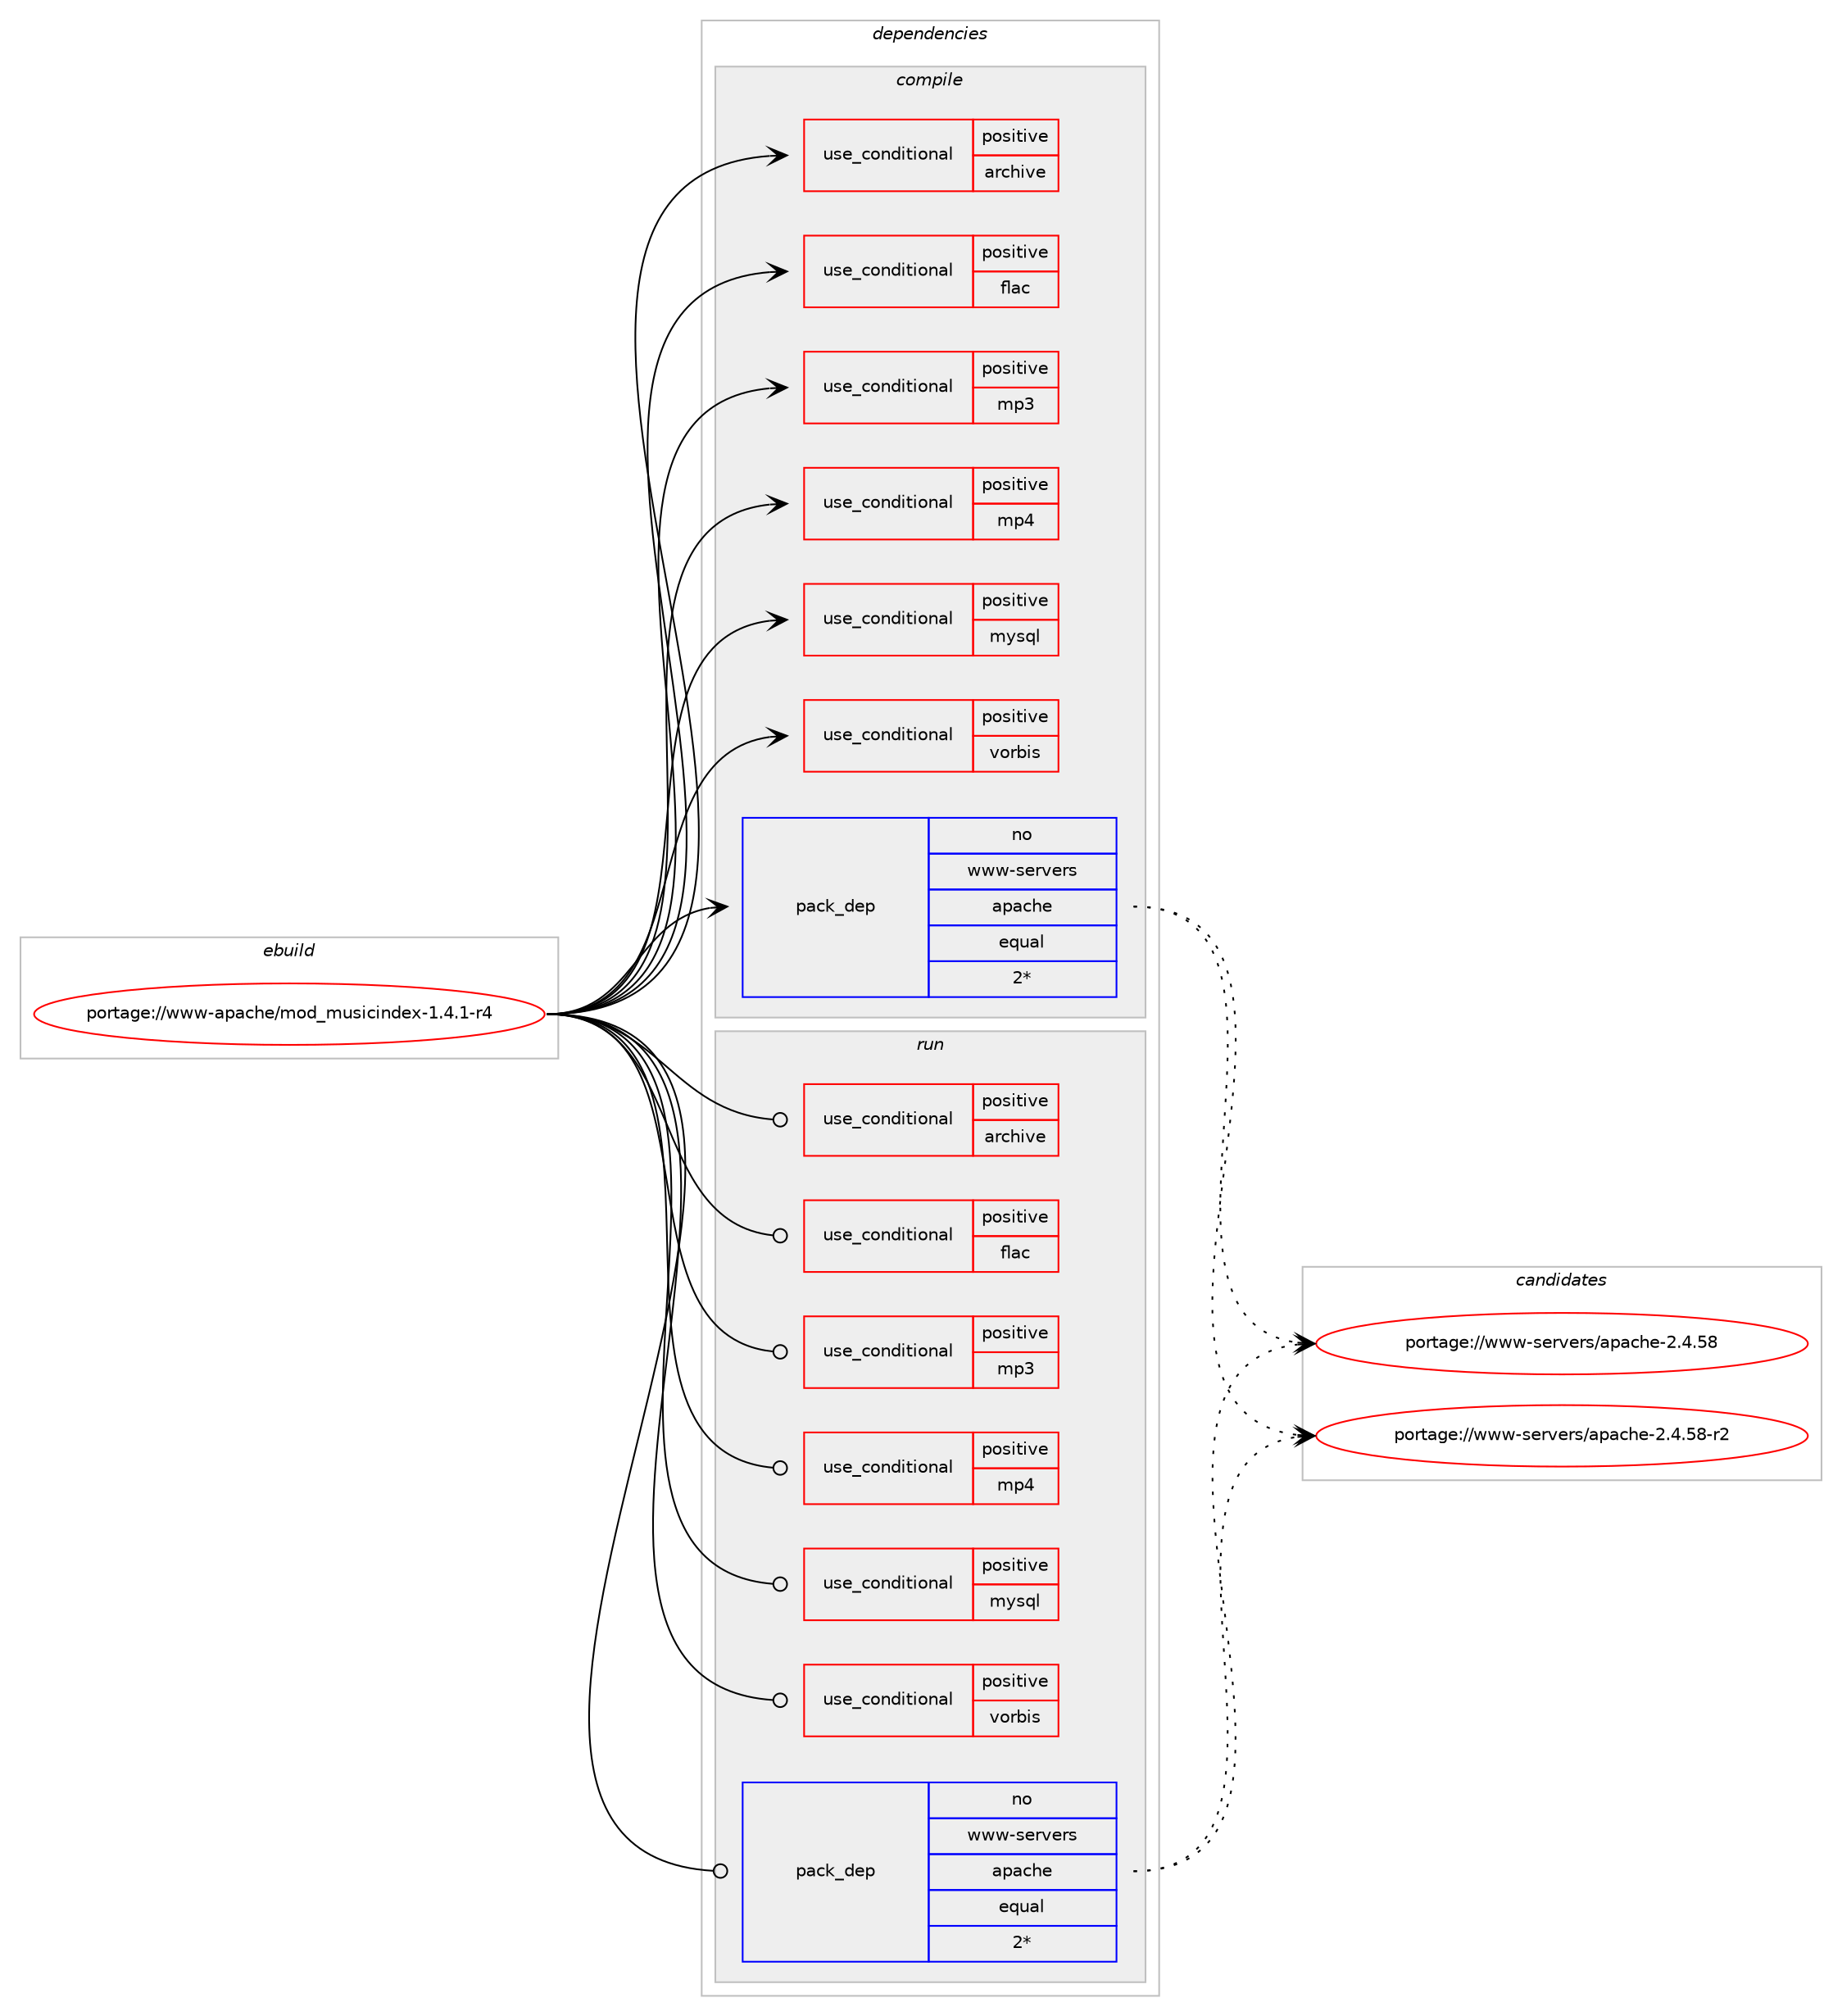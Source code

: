 digraph prolog {

# *************
# Graph options
# *************

newrank=true;
concentrate=true;
compound=true;
graph [rankdir=LR,fontname=Helvetica,fontsize=10,ranksep=1.5];#, ranksep=2.5, nodesep=0.2];
edge  [arrowhead=vee];
node  [fontname=Helvetica,fontsize=10];

# **********
# The ebuild
# **********

subgraph cluster_leftcol {
color=gray;
rank=same;
label=<<i>ebuild</i>>;
id [label="portage://www-apache/mod_musicindex-1.4.1-r4", color=red, width=4, href="../www-apache/mod_musicindex-1.4.1-r4.svg"];
}

# ****************
# The dependencies
# ****************

subgraph cluster_midcol {
color=gray;
label=<<i>dependencies</i>>;
subgraph cluster_compile {
fillcolor="#eeeeee";
style=filled;
label=<<i>compile</i>>;
subgraph cond15420 {
dependency23054 [label=<<TABLE BORDER="0" CELLBORDER="1" CELLSPACING="0" CELLPADDING="4"><TR><TD ROWSPAN="3" CELLPADDING="10">use_conditional</TD></TR><TR><TD>positive</TD></TR><TR><TD>archive</TD></TR></TABLE>>, shape=none, color=red];
# *** BEGIN UNKNOWN DEPENDENCY TYPE (TODO) ***
# dependency23054 -> package_dependency(portage://www-apache/mod_musicindex-1.4.1-r4,install,no,app-arch,libarchive,none,[,,],any_same_slot,[])
# *** END UNKNOWN DEPENDENCY TYPE (TODO) ***

}
id:e -> dependency23054:w [weight=20,style="solid",arrowhead="vee"];
subgraph cond15421 {
dependency23055 [label=<<TABLE BORDER="0" CELLBORDER="1" CELLSPACING="0" CELLPADDING="4"><TR><TD ROWSPAN="3" CELLPADDING="10">use_conditional</TD></TR><TR><TD>positive</TD></TR><TR><TD>flac</TD></TR></TABLE>>, shape=none, color=red];
# *** BEGIN UNKNOWN DEPENDENCY TYPE (TODO) ***
# dependency23055 -> package_dependency(portage://www-apache/mod_musicindex-1.4.1-r4,install,no,media-libs,flac,none,[,,],any_same_slot,[])
# *** END UNKNOWN DEPENDENCY TYPE (TODO) ***

}
id:e -> dependency23055:w [weight=20,style="solid",arrowhead="vee"];
subgraph cond15422 {
dependency23056 [label=<<TABLE BORDER="0" CELLBORDER="1" CELLSPACING="0" CELLPADDING="4"><TR><TD ROWSPAN="3" CELLPADDING="10">use_conditional</TD></TR><TR><TD>positive</TD></TR><TR><TD>mp3</TD></TR></TABLE>>, shape=none, color=red];
# *** BEGIN UNKNOWN DEPENDENCY TYPE (TODO) ***
# dependency23056 -> package_dependency(portage://www-apache/mod_musicindex-1.4.1-r4,install,no,media-libs,libmad,none,[,,],[],[])
# *** END UNKNOWN DEPENDENCY TYPE (TODO) ***

# *** BEGIN UNKNOWN DEPENDENCY TYPE (TODO) ***
# dependency23056 -> package_dependency(portage://www-apache/mod_musicindex-1.4.1-r4,install,no,media-libs,libid3tag,none,[,,],any_same_slot,[])
# *** END UNKNOWN DEPENDENCY TYPE (TODO) ***

}
id:e -> dependency23056:w [weight=20,style="solid",arrowhead="vee"];
subgraph cond15423 {
dependency23057 [label=<<TABLE BORDER="0" CELLBORDER="1" CELLSPACING="0" CELLPADDING="4"><TR><TD ROWSPAN="3" CELLPADDING="10">use_conditional</TD></TR><TR><TD>positive</TD></TR><TR><TD>mp4</TD></TR></TABLE>>, shape=none, color=red];
# *** BEGIN UNKNOWN DEPENDENCY TYPE (TODO) ***
# dependency23057 -> package_dependency(portage://www-apache/mod_musicindex-1.4.1-r4,install,no,media-libs,libmp4v2,none,[,,],[slot(0)],[])
# *** END UNKNOWN DEPENDENCY TYPE (TODO) ***

}
id:e -> dependency23057:w [weight=20,style="solid",arrowhead="vee"];
subgraph cond15424 {
dependency23058 [label=<<TABLE BORDER="0" CELLBORDER="1" CELLSPACING="0" CELLPADDING="4"><TR><TD ROWSPAN="3" CELLPADDING="10">use_conditional</TD></TR><TR><TD>positive</TD></TR><TR><TD>mysql</TD></TR></TABLE>>, shape=none, color=red];
# *** BEGIN UNKNOWN DEPENDENCY TYPE (TODO) ***
# dependency23058 -> package_dependency(portage://www-apache/mod_musicindex-1.4.1-r4,install,no,dev-db,mysql-connector-c,none,[,,],[slot(0),equal],[])
# *** END UNKNOWN DEPENDENCY TYPE (TODO) ***

}
id:e -> dependency23058:w [weight=20,style="solid",arrowhead="vee"];
subgraph cond15425 {
dependency23059 [label=<<TABLE BORDER="0" CELLBORDER="1" CELLSPACING="0" CELLPADDING="4"><TR><TD ROWSPAN="3" CELLPADDING="10">use_conditional</TD></TR><TR><TD>positive</TD></TR><TR><TD>vorbis</TD></TR></TABLE>>, shape=none, color=red];
# *** BEGIN UNKNOWN DEPENDENCY TYPE (TODO) ***
# dependency23059 -> package_dependency(portage://www-apache/mod_musicindex-1.4.1-r4,install,no,media-libs,libvorbis,none,[,,],[],[])
# *** END UNKNOWN DEPENDENCY TYPE (TODO) ***

}
id:e -> dependency23059:w [weight=20,style="solid",arrowhead="vee"];
subgraph pack7376 {
dependency23060 [label=<<TABLE BORDER="0" CELLBORDER="1" CELLSPACING="0" CELLPADDING="4" WIDTH="220"><TR><TD ROWSPAN="6" CELLPADDING="30">pack_dep</TD></TR><TR><TD WIDTH="110">no</TD></TR><TR><TD>www-servers</TD></TR><TR><TD>apache</TD></TR><TR><TD>equal</TD></TR><TR><TD>2*</TD></TR></TABLE>>, shape=none, color=blue];
}
id:e -> dependency23060:w [weight=20,style="solid",arrowhead="vee"];
}
subgraph cluster_compileandrun {
fillcolor="#eeeeee";
style=filled;
label=<<i>compile and run</i>>;
}
subgraph cluster_run {
fillcolor="#eeeeee";
style=filled;
label=<<i>run</i>>;
subgraph cond15426 {
dependency23061 [label=<<TABLE BORDER="0" CELLBORDER="1" CELLSPACING="0" CELLPADDING="4"><TR><TD ROWSPAN="3" CELLPADDING="10">use_conditional</TD></TR><TR><TD>positive</TD></TR><TR><TD>archive</TD></TR></TABLE>>, shape=none, color=red];
# *** BEGIN UNKNOWN DEPENDENCY TYPE (TODO) ***
# dependency23061 -> package_dependency(portage://www-apache/mod_musicindex-1.4.1-r4,run,no,app-arch,libarchive,none,[,,],any_same_slot,[])
# *** END UNKNOWN DEPENDENCY TYPE (TODO) ***

}
id:e -> dependency23061:w [weight=20,style="solid",arrowhead="odot"];
subgraph cond15427 {
dependency23062 [label=<<TABLE BORDER="0" CELLBORDER="1" CELLSPACING="0" CELLPADDING="4"><TR><TD ROWSPAN="3" CELLPADDING="10">use_conditional</TD></TR><TR><TD>positive</TD></TR><TR><TD>flac</TD></TR></TABLE>>, shape=none, color=red];
# *** BEGIN UNKNOWN DEPENDENCY TYPE (TODO) ***
# dependency23062 -> package_dependency(portage://www-apache/mod_musicindex-1.4.1-r4,run,no,media-libs,flac,none,[,,],any_same_slot,[])
# *** END UNKNOWN DEPENDENCY TYPE (TODO) ***

}
id:e -> dependency23062:w [weight=20,style="solid",arrowhead="odot"];
subgraph cond15428 {
dependency23063 [label=<<TABLE BORDER="0" CELLBORDER="1" CELLSPACING="0" CELLPADDING="4"><TR><TD ROWSPAN="3" CELLPADDING="10">use_conditional</TD></TR><TR><TD>positive</TD></TR><TR><TD>mp3</TD></TR></TABLE>>, shape=none, color=red];
# *** BEGIN UNKNOWN DEPENDENCY TYPE (TODO) ***
# dependency23063 -> package_dependency(portage://www-apache/mod_musicindex-1.4.1-r4,run,no,media-libs,libmad,none,[,,],[],[])
# *** END UNKNOWN DEPENDENCY TYPE (TODO) ***

# *** BEGIN UNKNOWN DEPENDENCY TYPE (TODO) ***
# dependency23063 -> package_dependency(portage://www-apache/mod_musicindex-1.4.1-r4,run,no,media-libs,libid3tag,none,[,,],any_same_slot,[])
# *** END UNKNOWN DEPENDENCY TYPE (TODO) ***

}
id:e -> dependency23063:w [weight=20,style="solid",arrowhead="odot"];
subgraph cond15429 {
dependency23064 [label=<<TABLE BORDER="0" CELLBORDER="1" CELLSPACING="0" CELLPADDING="4"><TR><TD ROWSPAN="3" CELLPADDING="10">use_conditional</TD></TR><TR><TD>positive</TD></TR><TR><TD>mp4</TD></TR></TABLE>>, shape=none, color=red];
# *** BEGIN UNKNOWN DEPENDENCY TYPE (TODO) ***
# dependency23064 -> package_dependency(portage://www-apache/mod_musicindex-1.4.1-r4,run,no,media-libs,libmp4v2,none,[,,],[slot(0)],[])
# *** END UNKNOWN DEPENDENCY TYPE (TODO) ***

}
id:e -> dependency23064:w [weight=20,style="solid",arrowhead="odot"];
subgraph cond15430 {
dependency23065 [label=<<TABLE BORDER="0" CELLBORDER="1" CELLSPACING="0" CELLPADDING="4"><TR><TD ROWSPAN="3" CELLPADDING="10">use_conditional</TD></TR><TR><TD>positive</TD></TR><TR><TD>mysql</TD></TR></TABLE>>, shape=none, color=red];
# *** BEGIN UNKNOWN DEPENDENCY TYPE (TODO) ***
# dependency23065 -> package_dependency(portage://www-apache/mod_musicindex-1.4.1-r4,run,no,dev-db,mysql-connector-c,none,[,,],[slot(0),equal],[])
# *** END UNKNOWN DEPENDENCY TYPE (TODO) ***

}
id:e -> dependency23065:w [weight=20,style="solid",arrowhead="odot"];
subgraph cond15431 {
dependency23066 [label=<<TABLE BORDER="0" CELLBORDER="1" CELLSPACING="0" CELLPADDING="4"><TR><TD ROWSPAN="3" CELLPADDING="10">use_conditional</TD></TR><TR><TD>positive</TD></TR><TR><TD>vorbis</TD></TR></TABLE>>, shape=none, color=red];
# *** BEGIN UNKNOWN DEPENDENCY TYPE (TODO) ***
# dependency23066 -> package_dependency(portage://www-apache/mod_musicindex-1.4.1-r4,run,no,media-libs,libvorbis,none,[,,],[],[])
# *** END UNKNOWN DEPENDENCY TYPE (TODO) ***

}
id:e -> dependency23066:w [weight=20,style="solid",arrowhead="odot"];
# *** BEGIN UNKNOWN DEPENDENCY TYPE (TODO) ***
# id -> package_dependency(portage://www-apache/mod_musicindex-1.4.1-r4,run,no,dev-build,libtool,none,[,,],[],[])
# *** END UNKNOWN DEPENDENCY TYPE (TODO) ***

subgraph pack7377 {
dependency23067 [label=<<TABLE BORDER="0" CELLBORDER="1" CELLSPACING="0" CELLPADDING="4" WIDTH="220"><TR><TD ROWSPAN="6" CELLPADDING="30">pack_dep</TD></TR><TR><TD WIDTH="110">no</TD></TR><TR><TD>www-servers</TD></TR><TR><TD>apache</TD></TR><TR><TD>equal</TD></TR><TR><TD>2*</TD></TR></TABLE>>, shape=none, color=blue];
}
id:e -> dependency23067:w [weight=20,style="solid",arrowhead="odot"];
}
}

# **************
# The candidates
# **************

subgraph cluster_choices {
rank=same;
color=gray;
label=<<i>candidates</i>>;

subgraph choice7376 {
color=black;
nodesep=1;
choice119119119451151011141181011141154797112979910410145504652465356 [label="portage://www-servers/apache-2.4.58", color=red, width=4,href="../www-servers/apache-2.4.58.svg"];
choice1191191194511510111411810111411547971129799104101455046524653564511450 [label="portage://www-servers/apache-2.4.58-r2", color=red, width=4,href="../www-servers/apache-2.4.58-r2.svg"];
dependency23060:e -> choice119119119451151011141181011141154797112979910410145504652465356:w [style=dotted,weight="100"];
dependency23060:e -> choice1191191194511510111411810111411547971129799104101455046524653564511450:w [style=dotted,weight="100"];
}
subgraph choice7377 {
color=black;
nodesep=1;
choice119119119451151011141181011141154797112979910410145504652465356 [label="portage://www-servers/apache-2.4.58", color=red, width=4,href="../www-servers/apache-2.4.58.svg"];
choice1191191194511510111411810111411547971129799104101455046524653564511450 [label="portage://www-servers/apache-2.4.58-r2", color=red, width=4,href="../www-servers/apache-2.4.58-r2.svg"];
dependency23067:e -> choice119119119451151011141181011141154797112979910410145504652465356:w [style=dotted,weight="100"];
dependency23067:e -> choice1191191194511510111411810111411547971129799104101455046524653564511450:w [style=dotted,weight="100"];
}
}

}
